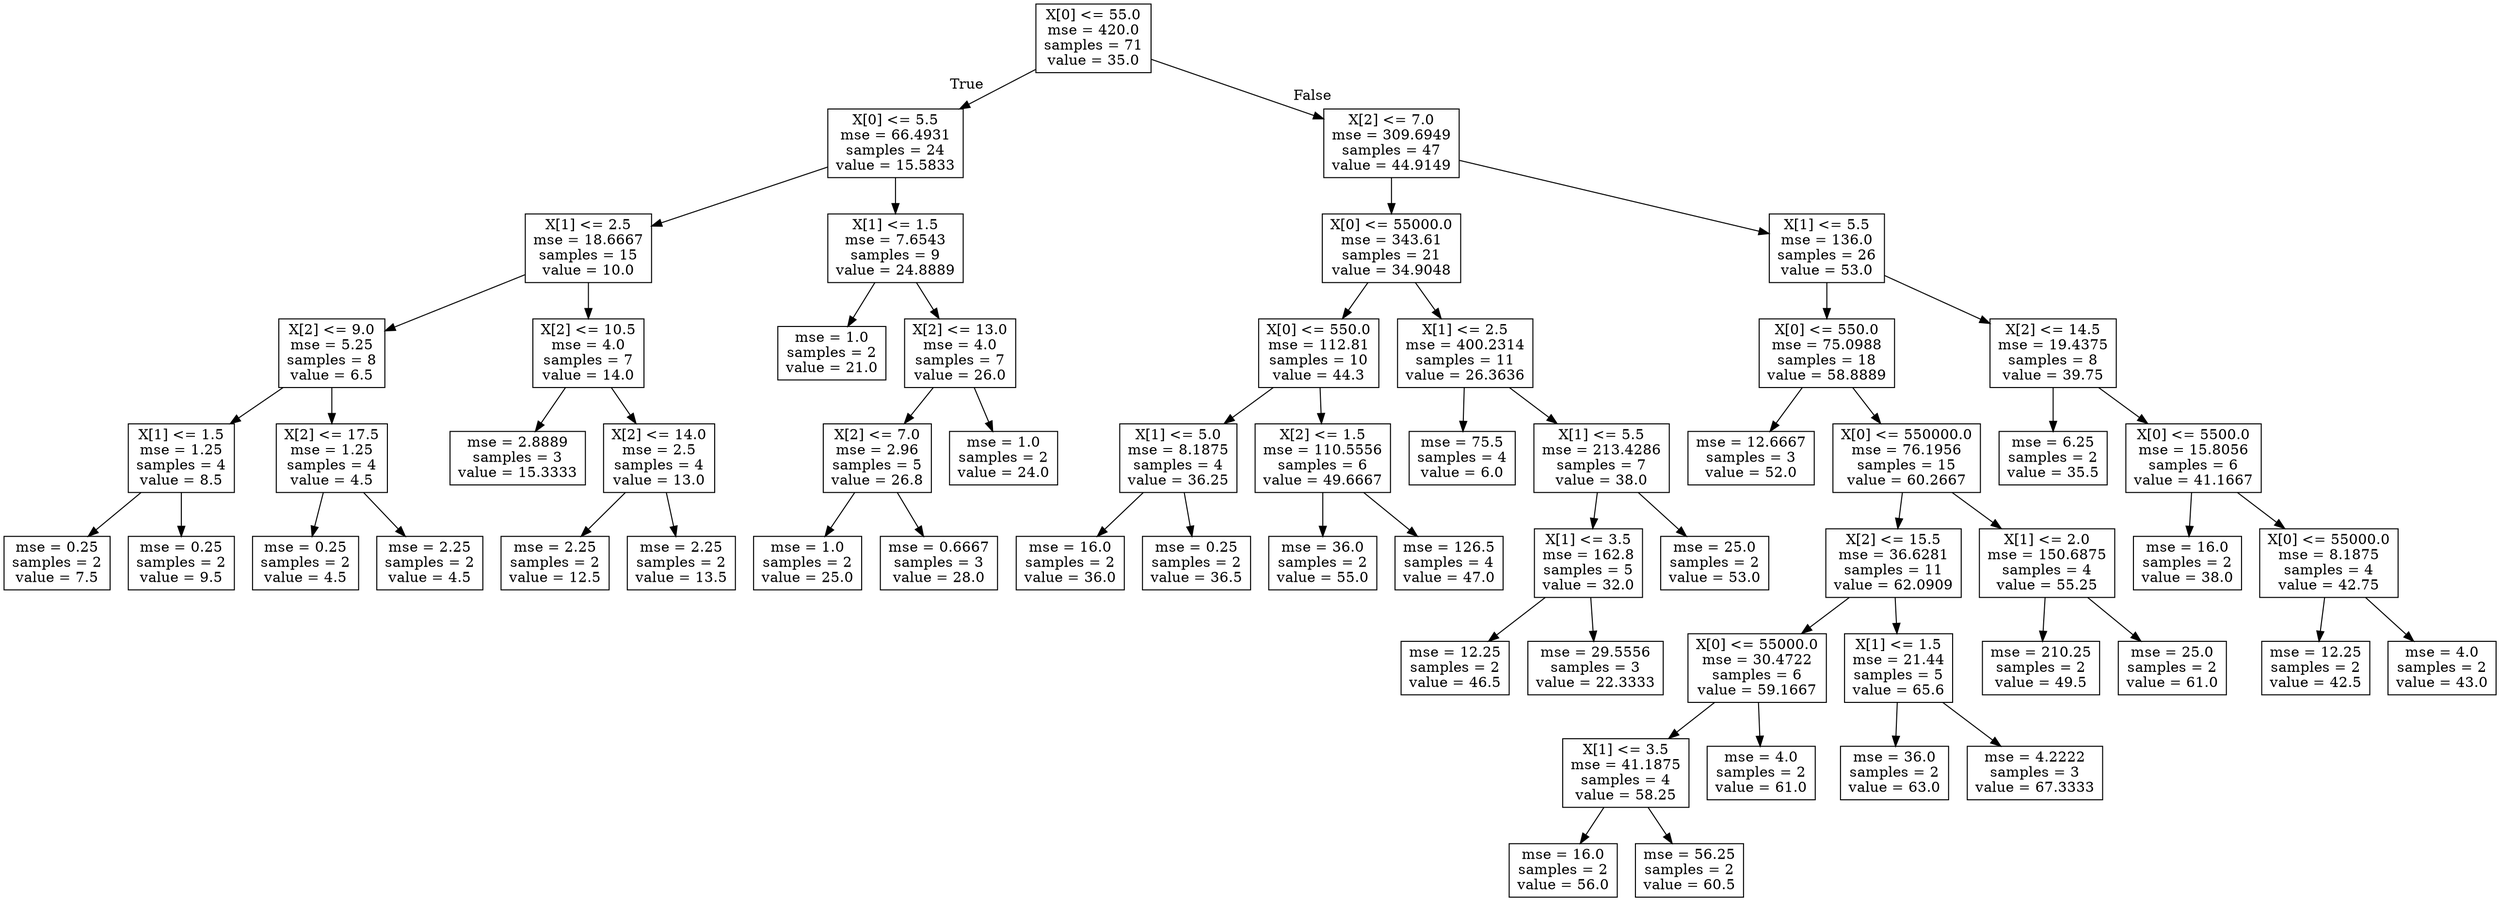 digraph Tree {
node [shape=box] ;
0 [label="X[0] <= 55.0\nmse = 420.0\nsamples = 71\nvalue = 35.0"] ;
1 [label="X[0] <= 5.5\nmse = 66.4931\nsamples = 24\nvalue = 15.5833"] ;
0 -> 1 [labeldistance=2.5, labelangle=45, headlabel="True"] ;
2 [label="X[1] <= 2.5\nmse = 18.6667\nsamples = 15\nvalue = 10.0"] ;
1 -> 2 ;
3 [label="X[2] <= 9.0\nmse = 5.25\nsamples = 8\nvalue = 6.5"] ;
2 -> 3 ;
4 [label="X[1] <= 1.5\nmse = 1.25\nsamples = 4\nvalue = 8.5"] ;
3 -> 4 ;
5 [label="mse = 0.25\nsamples = 2\nvalue = 7.5"] ;
4 -> 5 ;
6 [label="mse = 0.25\nsamples = 2\nvalue = 9.5"] ;
4 -> 6 ;
7 [label="X[2] <= 17.5\nmse = 1.25\nsamples = 4\nvalue = 4.5"] ;
3 -> 7 ;
8 [label="mse = 0.25\nsamples = 2\nvalue = 4.5"] ;
7 -> 8 ;
9 [label="mse = 2.25\nsamples = 2\nvalue = 4.5"] ;
7 -> 9 ;
10 [label="X[2] <= 10.5\nmse = 4.0\nsamples = 7\nvalue = 14.0"] ;
2 -> 10 ;
11 [label="mse = 2.8889\nsamples = 3\nvalue = 15.3333"] ;
10 -> 11 ;
12 [label="X[2] <= 14.0\nmse = 2.5\nsamples = 4\nvalue = 13.0"] ;
10 -> 12 ;
13 [label="mse = 2.25\nsamples = 2\nvalue = 12.5"] ;
12 -> 13 ;
14 [label="mse = 2.25\nsamples = 2\nvalue = 13.5"] ;
12 -> 14 ;
15 [label="X[1] <= 1.5\nmse = 7.6543\nsamples = 9\nvalue = 24.8889"] ;
1 -> 15 ;
16 [label="mse = 1.0\nsamples = 2\nvalue = 21.0"] ;
15 -> 16 ;
17 [label="X[2] <= 13.0\nmse = 4.0\nsamples = 7\nvalue = 26.0"] ;
15 -> 17 ;
18 [label="X[2] <= 7.0\nmse = 2.96\nsamples = 5\nvalue = 26.8"] ;
17 -> 18 ;
19 [label="mse = 1.0\nsamples = 2\nvalue = 25.0"] ;
18 -> 19 ;
20 [label="mse = 0.6667\nsamples = 3\nvalue = 28.0"] ;
18 -> 20 ;
21 [label="mse = 1.0\nsamples = 2\nvalue = 24.0"] ;
17 -> 21 ;
22 [label="X[2] <= 7.0\nmse = 309.6949\nsamples = 47\nvalue = 44.9149"] ;
0 -> 22 [labeldistance=2.5, labelangle=-45, headlabel="False"] ;
23 [label="X[0] <= 55000.0\nmse = 343.61\nsamples = 21\nvalue = 34.9048"] ;
22 -> 23 ;
24 [label="X[0] <= 550.0\nmse = 112.81\nsamples = 10\nvalue = 44.3"] ;
23 -> 24 ;
25 [label="X[1] <= 5.0\nmse = 8.1875\nsamples = 4\nvalue = 36.25"] ;
24 -> 25 ;
26 [label="mse = 16.0\nsamples = 2\nvalue = 36.0"] ;
25 -> 26 ;
27 [label="mse = 0.25\nsamples = 2\nvalue = 36.5"] ;
25 -> 27 ;
28 [label="X[2] <= 1.5\nmse = 110.5556\nsamples = 6\nvalue = 49.6667"] ;
24 -> 28 ;
29 [label="mse = 36.0\nsamples = 2\nvalue = 55.0"] ;
28 -> 29 ;
30 [label="mse = 126.5\nsamples = 4\nvalue = 47.0"] ;
28 -> 30 ;
31 [label="X[1] <= 2.5\nmse = 400.2314\nsamples = 11\nvalue = 26.3636"] ;
23 -> 31 ;
32 [label="mse = 75.5\nsamples = 4\nvalue = 6.0"] ;
31 -> 32 ;
33 [label="X[1] <= 5.5\nmse = 213.4286\nsamples = 7\nvalue = 38.0"] ;
31 -> 33 ;
34 [label="X[1] <= 3.5\nmse = 162.8\nsamples = 5\nvalue = 32.0"] ;
33 -> 34 ;
35 [label="mse = 12.25\nsamples = 2\nvalue = 46.5"] ;
34 -> 35 ;
36 [label="mse = 29.5556\nsamples = 3\nvalue = 22.3333"] ;
34 -> 36 ;
37 [label="mse = 25.0\nsamples = 2\nvalue = 53.0"] ;
33 -> 37 ;
38 [label="X[1] <= 5.5\nmse = 136.0\nsamples = 26\nvalue = 53.0"] ;
22 -> 38 ;
39 [label="X[0] <= 550.0\nmse = 75.0988\nsamples = 18\nvalue = 58.8889"] ;
38 -> 39 ;
40 [label="mse = 12.6667\nsamples = 3\nvalue = 52.0"] ;
39 -> 40 ;
41 [label="X[0] <= 550000.0\nmse = 76.1956\nsamples = 15\nvalue = 60.2667"] ;
39 -> 41 ;
42 [label="X[2] <= 15.5\nmse = 36.6281\nsamples = 11\nvalue = 62.0909"] ;
41 -> 42 ;
43 [label="X[0] <= 55000.0\nmse = 30.4722\nsamples = 6\nvalue = 59.1667"] ;
42 -> 43 ;
44 [label="X[1] <= 3.5\nmse = 41.1875\nsamples = 4\nvalue = 58.25"] ;
43 -> 44 ;
45 [label="mse = 16.0\nsamples = 2\nvalue = 56.0"] ;
44 -> 45 ;
46 [label="mse = 56.25\nsamples = 2\nvalue = 60.5"] ;
44 -> 46 ;
47 [label="mse = 4.0\nsamples = 2\nvalue = 61.0"] ;
43 -> 47 ;
48 [label="X[1] <= 1.5\nmse = 21.44\nsamples = 5\nvalue = 65.6"] ;
42 -> 48 ;
49 [label="mse = 36.0\nsamples = 2\nvalue = 63.0"] ;
48 -> 49 ;
50 [label="mse = 4.2222\nsamples = 3\nvalue = 67.3333"] ;
48 -> 50 ;
51 [label="X[1] <= 2.0\nmse = 150.6875\nsamples = 4\nvalue = 55.25"] ;
41 -> 51 ;
52 [label="mse = 210.25\nsamples = 2\nvalue = 49.5"] ;
51 -> 52 ;
53 [label="mse = 25.0\nsamples = 2\nvalue = 61.0"] ;
51 -> 53 ;
54 [label="X[2] <= 14.5\nmse = 19.4375\nsamples = 8\nvalue = 39.75"] ;
38 -> 54 ;
55 [label="mse = 6.25\nsamples = 2\nvalue = 35.5"] ;
54 -> 55 ;
56 [label="X[0] <= 5500.0\nmse = 15.8056\nsamples = 6\nvalue = 41.1667"] ;
54 -> 56 ;
57 [label="mse = 16.0\nsamples = 2\nvalue = 38.0"] ;
56 -> 57 ;
58 [label="X[0] <= 55000.0\nmse = 8.1875\nsamples = 4\nvalue = 42.75"] ;
56 -> 58 ;
59 [label="mse = 12.25\nsamples = 2\nvalue = 42.5"] ;
58 -> 59 ;
60 [label="mse = 4.0\nsamples = 2\nvalue = 43.0"] ;
58 -> 60 ;
}